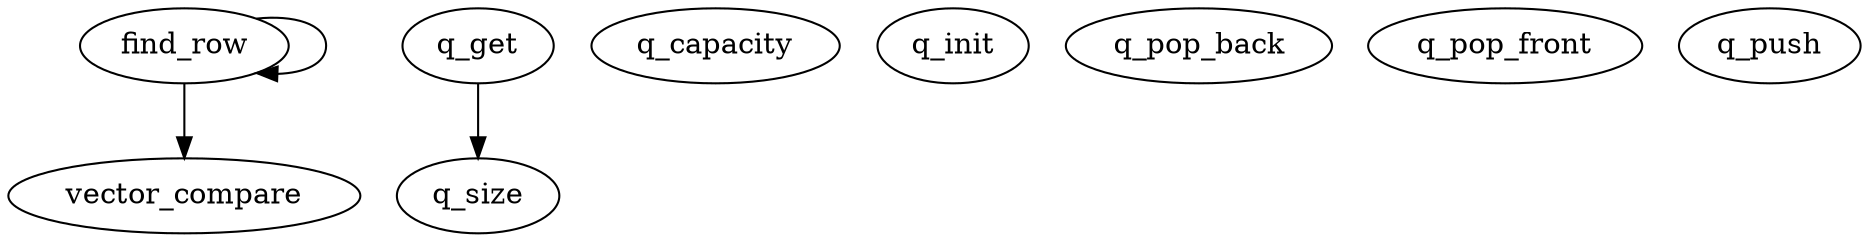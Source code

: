 /* Created by mdot for Matlab */
digraph m2html {
  find_row -> find_row;
  find_row -> vector_compare;
  q_get -> q_size;

  find_row [URL="find_row.html"];
  q_capacity [URL="q_capacity.html"];
  q_get [URL="q_get.html"];
  q_init [URL="q_init.html"];
  q_pop_back [URL="q_pop_back.html"];
  q_pop_front [URL="q_pop_front.html"];
  q_push [URL="q_push.html"];
  q_size [URL="q_size.html"];
  vector_compare [URL="vector_compare.html"];
}